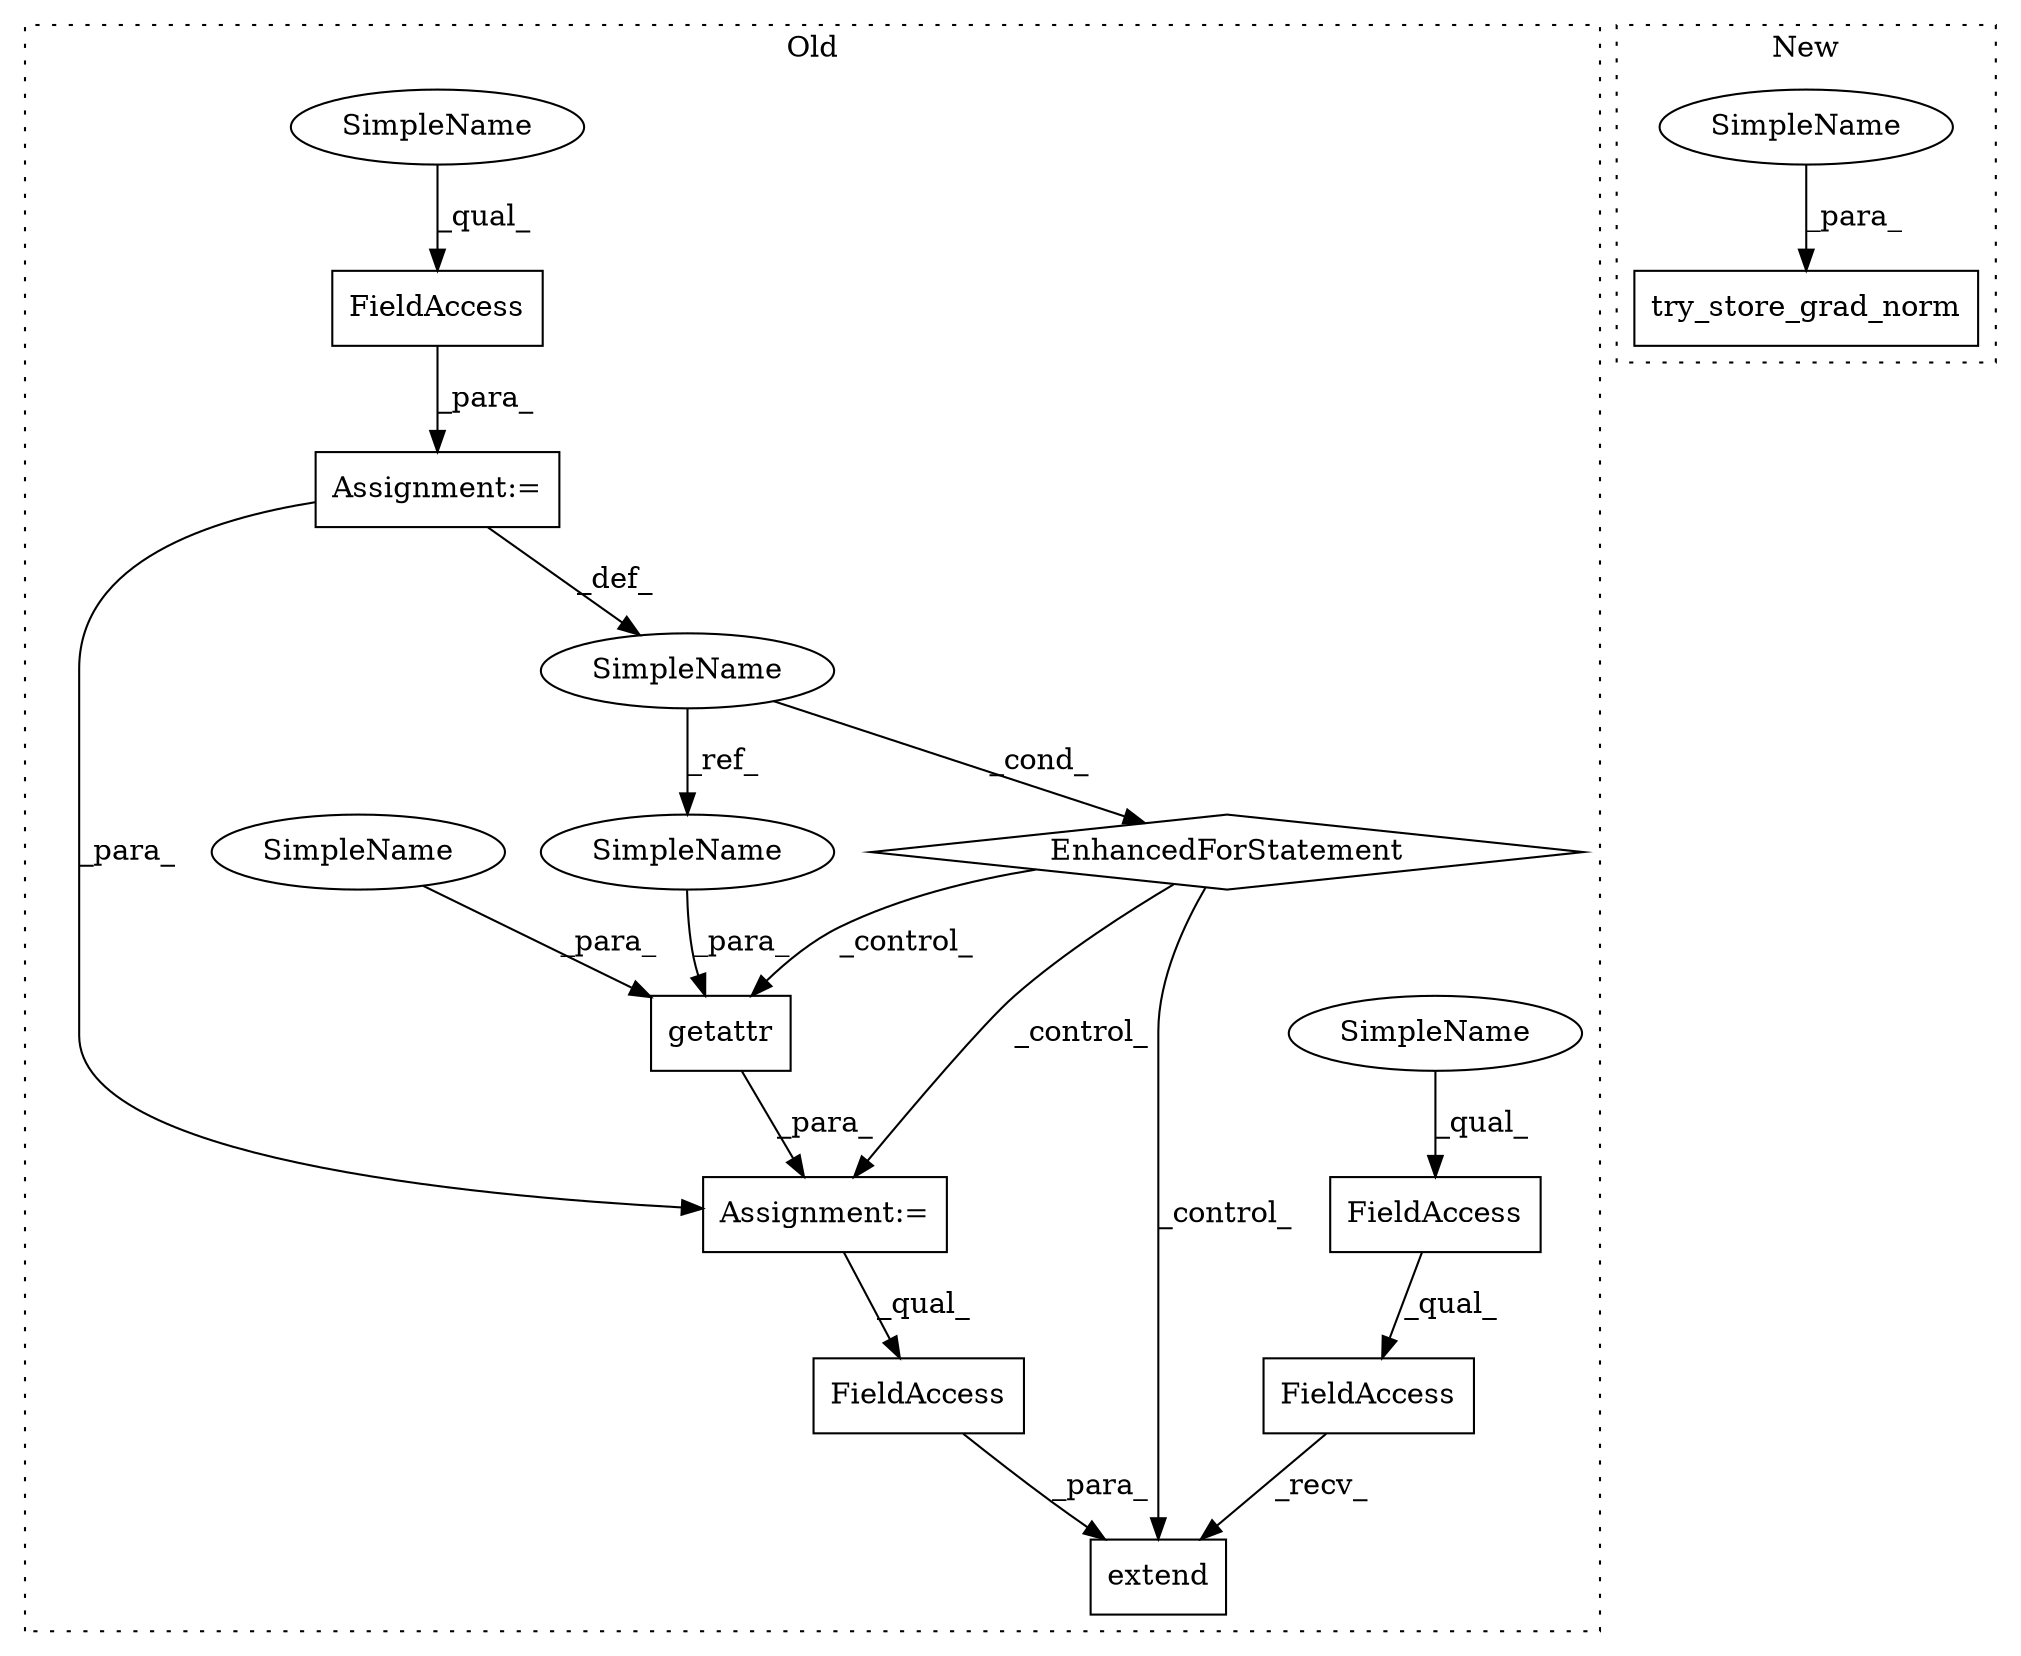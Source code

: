 digraph G {
subgraph cluster0 {
1 [label="getattr" a="32" s="9966,9987" l="8,1" shape="box"];
3 [label="FieldAccess" a="22" s="9996" l="9" shape="box"];
4 [label="extend" a="32" s="10017,10038" l="7,1" shape="box"];
5 [label="EnhancedForStatement" a="70" s="9870,9952" l="53,2" shape="diamond"];
6 [label="FieldAccess" a="22" s="9938" l="14" shape="box"];
7 [label="FieldAccess" a="22" s="9996" l="20" shape="box"];
8 [label="FieldAccess" a="22" s="10024" l="14" shape="box"];
9 [label="SimpleName" a="42" s="9927" l="8" shape="ellipse"];
10 [label="Assignment:=" a="7" s="9965" l="1" shape="box"];
11 [label="Assignment:=" a="7" s="9870,9952" l="53,2" shape="box"];
12 [label="SimpleName" a="42" s="9996" l="4" shape="ellipse"];
13 [label="SimpleName" a="42" s="9938" l="4" shape="ellipse"];
14 [label="SimpleName" a="42" s="9974" l="4" shape="ellipse"];
15 [label="SimpleName" a="42" s="9979" l="8" shape="ellipse"];
label = "Old";
style="dotted";
}
subgraph cluster1 {
2 [label="try_store_grad_norm" a="32" s="9887,9911" l="20,1" shape="box"];
16 [label="SimpleName" a="42" s="9907" l="4" shape="ellipse"];
label = "New";
style="dotted";
}
1 -> 10 [label="_para_"];
3 -> 7 [label="_qual_"];
5 -> 1 [label="_control_"];
5 -> 4 [label="_control_"];
5 -> 10 [label="_control_"];
6 -> 11 [label="_para_"];
7 -> 4 [label="_recv_"];
8 -> 4 [label="_para_"];
9 -> 15 [label="_ref_"];
9 -> 5 [label="_cond_"];
10 -> 8 [label="_qual_"];
11 -> 9 [label="_def_"];
11 -> 10 [label="_para_"];
12 -> 3 [label="_qual_"];
13 -> 6 [label="_qual_"];
14 -> 1 [label="_para_"];
15 -> 1 [label="_para_"];
16 -> 2 [label="_para_"];
}